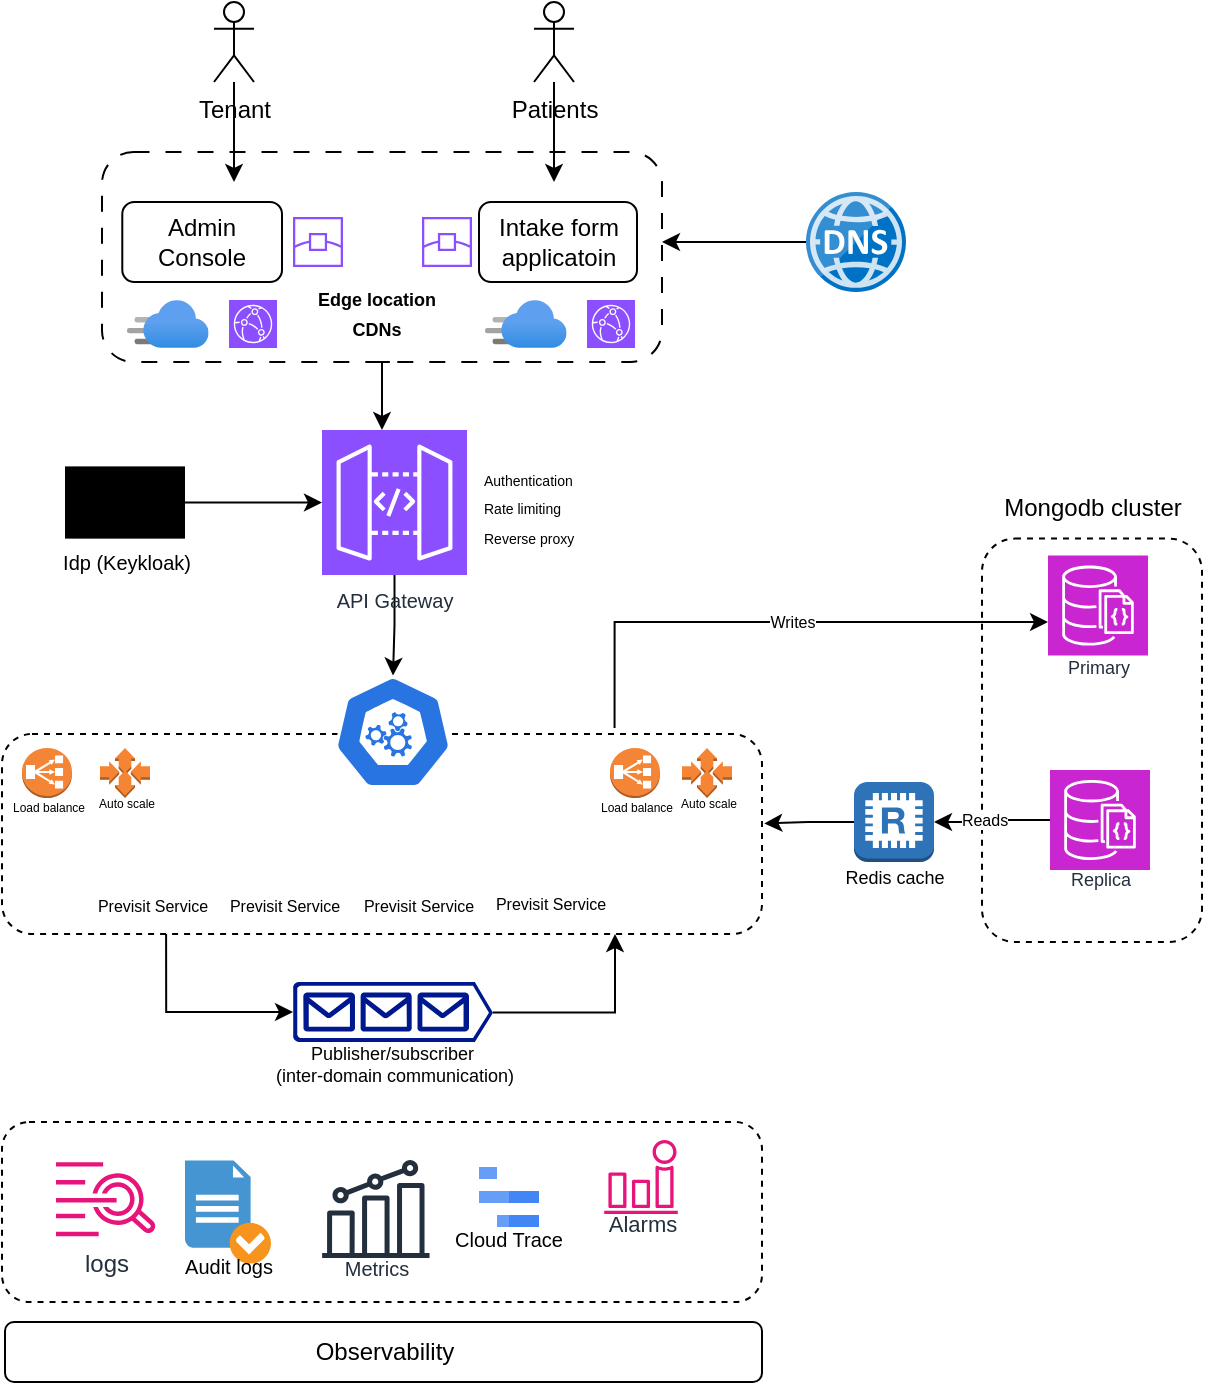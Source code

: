 <mxfile version="26.2.14">
  <diagram name="Page-1" id="4xNdFWUYCOUEV-2DhdXp">
    <mxGraphModel dx="983" dy="552" grid="1" gridSize="10" guides="1" tooltips="1" connect="1" arrows="1" fold="1" page="1" pageScale="1" pageWidth="1200" pageHeight="1600" math="0" shadow="0">
      <root>
        <mxCell id="0" />
        <mxCell id="1" parent="0" />
        <mxCell id="sQwk3OUNblVCWxSX63vB-65" value="" style="rounded=1;whiteSpace=wrap;html=1;fillColor=none;dashed=1;" vertex="1" parent="1">
          <mxGeometry x="880" y="378.31" width="110" height="201.69" as="geometry" />
        </mxCell>
        <mxCell id="sQwk3OUNblVCWxSX63vB-28" value="" style="rounded=1;whiteSpace=wrap;html=1;dashed=1;dashPattern=8 8;fillColor=none;" vertex="1" parent="1">
          <mxGeometry x="440" y="185" width="280" height="105" as="geometry" />
        </mxCell>
        <mxCell id="sQwk3OUNblVCWxSX63vB-4" value="" style="edgeStyle=orthogonalEdgeStyle;rounded=0;orthogonalLoop=1;jettySize=auto;html=1;" edge="1" parent="1" source="sQwk3OUNblVCWxSX63vB-1">
          <mxGeometry relative="1" as="geometry">
            <mxPoint x="506" y="200.0" as="targetPoint" />
          </mxGeometry>
        </mxCell>
        <mxCell id="sQwk3OUNblVCWxSX63vB-1" value="Tenant" style="shape=umlActor;verticalLabelPosition=bottom;verticalAlign=top;html=1;outlineConnect=0;" vertex="1" parent="1">
          <mxGeometry x="496" y="110" width="20" height="40" as="geometry" />
        </mxCell>
        <mxCell id="sQwk3OUNblVCWxSX63vB-11" value="" style="edgeStyle=orthogonalEdgeStyle;rounded=0;orthogonalLoop=1;jettySize=auto;html=1;" edge="1" parent="1" source="sQwk3OUNblVCWxSX63vB-10">
          <mxGeometry relative="1" as="geometry">
            <mxPoint x="670" y="170" as="sourcePoint" />
            <mxPoint x="666.0" y="200.0" as="targetPoint" />
          </mxGeometry>
        </mxCell>
        <mxCell id="sQwk3OUNblVCWxSX63vB-10" value="Patients" style="shape=umlActor;verticalLabelPosition=bottom;verticalAlign=top;html=1;outlineConnect=0;" vertex="1" parent="1">
          <mxGeometry x="656" y="110" width="20" height="40" as="geometry" />
        </mxCell>
        <mxCell id="sQwk3OUNblVCWxSX63vB-13" value="" style="edgeStyle=orthogonalEdgeStyle;rounded=0;orthogonalLoop=1;jettySize=auto;html=1;" edge="1" parent="1" source="sQwk3OUNblVCWxSX63vB-12">
          <mxGeometry relative="1" as="geometry">
            <mxPoint x="720.0" y="230.0" as="targetPoint" />
          </mxGeometry>
        </mxCell>
        <mxCell id="sQwk3OUNblVCWxSX63vB-12" value="" style="image;sketch=0;aspect=fixed;html=1;points=[];align=center;fontSize=12;image=img/lib/mscae/DNS.svg;" vertex="1" parent="1">
          <mxGeometry x="792" y="205" width="50" height="50" as="geometry" />
        </mxCell>
        <mxCell id="sQwk3OUNblVCWxSX63vB-18" value="Admin&lt;div&gt;Console&lt;/div&gt;" style="rounded=1;whiteSpace=wrap;html=1;" vertex="1" parent="1">
          <mxGeometry x="450.15" y="210" width="79.85" height="40" as="geometry" />
        </mxCell>
        <mxCell id="sQwk3OUNblVCWxSX63vB-14" value="" style="image;aspect=fixed;html=1;points=[];align=center;fontSize=12;image=img/lib/azure2/networking/CDN_Profiles.svg;" vertex="1" parent="1">
          <mxGeometry x="452.5" y="259" width="40.8" height="24" as="geometry" />
        </mxCell>
        <mxCell id="sQwk3OUNblVCWxSX63vB-32" value="" style="edgeStyle=orthogonalEdgeStyle;rounded=0;orthogonalLoop=1;jettySize=auto;html=1;" edge="1" parent="1" source="sQwk3OUNblVCWxSX63vB-16" target="sQwk3OUNblVCWxSX63vB-31">
          <mxGeometry relative="1" as="geometry" />
        </mxCell>
        <mxCell id="sQwk3OUNblVCWxSX63vB-16" value="API Gateway" style="sketch=0;points=[[0,0,0],[0.25,0,0],[0.5,0,0],[0.75,0,0],[1,0,0],[0,1,0],[0.25,1,0],[0.5,1,0],[0.75,1,0],[1,1,0],[0,0.25,0],[0,0.5,0],[0,0.75,0],[1,0.25,0],[1,0.5,0],[1,0.75,0]];outlineConnect=0;fontColor=#232F3E;fillColor=#8C4FFF;strokeColor=#ffffff;dashed=0;verticalLabelPosition=bottom;verticalAlign=top;align=center;html=1;fontSize=10;fontStyle=0;aspect=fixed;shape=mxgraph.aws4.resourceIcon;resIcon=mxgraph.aws4.api_gateway;" vertex="1" parent="1">
          <mxGeometry x="550" y="324" width="72.5" height="72.5" as="geometry" />
        </mxCell>
        <mxCell id="sQwk3OUNblVCWxSX63vB-19" value="Intake form&lt;div&gt;applicatoin&lt;/div&gt;" style="rounded=1;whiteSpace=wrap;html=1;" vertex="1" parent="1">
          <mxGeometry x="628.5" y="210" width="79" height="40" as="geometry" />
        </mxCell>
        <mxCell id="sQwk3OUNblVCWxSX63vB-24" value="" style="edgeStyle=orthogonalEdgeStyle;rounded=0;orthogonalLoop=1;jettySize=auto;html=1;" edge="1" parent="1" source="sQwk3OUNblVCWxSX63vB-17" target="sQwk3OUNblVCWxSX63vB-16">
          <mxGeometry relative="1" as="geometry" />
        </mxCell>
        <mxCell id="sQwk3OUNblVCWxSX63vB-17" value="Idp (Keykloak)" style="sketch=0;verticalLabelPosition=bottom;sketch=0;aspect=fixed;html=1;verticalAlign=top;strokeColor=none;fillColor=#000000;align=center;outlineConnect=0;pointerEvents=1;shape=mxgraph.citrix2.citrix_federated_authentication_service2;fontSize=10;" vertex="1" parent="1">
          <mxGeometry x="421.5" y="342.2" width="60" height="36.11" as="geometry" />
        </mxCell>
        <mxCell id="sQwk3OUNblVCWxSX63vB-20" value="" style="sketch=0;points=[[0,0,0],[0.25,0,0],[0.5,0,0],[0.75,0,0],[1,0,0],[0,1,0],[0.25,1,0],[0.5,1,0],[0.75,1,0],[1,1,0],[0,0.25,0],[0,0.5,0],[0,0.75,0],[1,0.25,0],[1,0.5,0],[1,0.75,0]];outlineConnect=0;fontColor=#232F3E;fillColor=#8C4FFF;strokeColor=#ffffff;dashed=0;verticalLabelPosition=bottom;verticalAlign=top;align=center;html=1;fontSize=12;fontStyle=0;aspect=fixed;shape=mxgraph.aws4.resourceIcon;resIcon=mxgraph.aws4.cloudfront;" vertex="1" parent="1">
          <mxGeometry x="503.5" y="259" width="24" height="24" as="geometry" />
        </mxCell>
        <mxCell id="sQwk3OUNblVCWxSX63vB-22" value="" style="image;aspect=fixed;html=1;points=[];align=center;fontSize=12;image=img/lib/azure2/networking/CDN_Profiles.svg;" vertex="1" parent="1">
          <mxGeometry x="631.5" y="259" width="40.8" height="24" as="geometry" />
        </mxCell>
        <mxCell id="sQwk3OUNblVCWxSX63vB-23" value="" style="sketch=0;points=[[0,0,0],[0.25,0,0],[0.5,0,0],[0.75,0,0],[1,0,0],[0,1,0],[0.25,1,0],[0.5,1,0],[0.75,1,0],[1,1,0],[0,0.25,0],[0,0.5,0],[0,0.75,0],[1,0.25,0],[1,0.5,0],[1,0.75,0]];outlineConnect=0;fontColor=#232F3E;fillColor=#8C4FFF;strokeColor=#ffffff;dashed=0;verticalLabelPosition=bottom;verticalAlign=top;align=center;html=1;fontSize=12;fontStyle=0;aspect=fixed;shape=mxgraph.aws4.resourceIcon;resIcon=mxgraph.aws4.cloudfront;" vertex="1" parent="1">
          <mxGeometry x="682.5" y="259" width="24" height="24" as="geometry" />
        </mxCell>
        <mxCell id="sQwk3OUNblVCWxSX63vB-29" value="" style="edgeStyle=orthogonalEdgeStyle;rounded=0;orthogonalLoop=1;jettySize=auto;html=1;exitX=0.514;exitY=1;exitDx=0;exitDy=0;exitPerimeter=0;" edge="1" parent="1" source="sQwk3OUNblVCWxSX63vB-28" target="sQwk3OUNblVCWxSX63vB-16">
          <mxGeometry relative="1" as="geometry">
            <Array as="points">
              <mxPoint x="580" y="290" />
            </Array>
          </mxGeometry>
        </mxCell>
        <mxCell id="sQwk3OUNblVCWxSX63vB-30" value="&lt;font style=&quot;font-size: 7px;&quot;&gt;Authentication&lt;/font&gt;&lt;div&gt;&lt;font style=&quot;font-size: 7px;&quot;&gt;Rate limiting&lt;/font&gt;&lt;/div&gt;&lt;div&gt;&lt;font style=&quot;font-size: 7px;&quot;&gt;Reverse proxy&lt;/font&gt;&lt;/div&gt;" style="rounded=0;whiteSpace=wrap;html=1;align=left;fillColor=none;strokeWidth=0;strokeColor=#FFFFFF;" vertex="1" parent="1">
          <mxGeometry x="628.5" y="324" width="121.5" height="76" as="geometry" />
        </mxCell>
        <mxCell id="sQwk3OUNblVCWxSX63vB-49" value="" style="edgeStyle=orthogonalEdgeStyle;rounded=0;orthogonalLoop=1;jettySize=auto;html=1;entryX=1;entryY=0.51;entryDx=0;entryDy=0;entryPerimeter=0;exitX=1;exitY=0.51;exitDx=0;exitDy=0;exitPerimeter=0;" edge="1" parent="1" source="sQwk3OUNblVCWxSX63vB-45">
          <mxGeometry relative="1" as="geometry">
            <mxPoint x="682" y="615.011" as="sourcePoint" />
            <mxPoint x="696.5" y="576" as="targetPoint" />
            <Array as="points">
              <mxPoint x="697" y="615" />
            </Array>
          </mxGeometry>
        </mxCell>
        <mxCell id="sQwk3OUNblVCWxSX63vB-33" value="" style="rounded=1;whiteSpace=wrap;html=1;fillColor=none;dashed=1;" vertex="1" parent="1">
          <mxGeometry x="390" y="476" width="380" height="100" as="geometry" />
        </mxCell>
        <mxCell id="sQwk3OUNblVCWxSX63vB-31" value="" style="aspect=fixed;sketch=0;html=1;dashed=0;whitespace=wrap;verticalLabelPosition=bottom;verticalAlign=top;fillColor=#2875E2;strokeColor=#ffffff;points=[[0.005,0.63,0],[0.1,0.2,0],[0.9,0.2,0],[0.5,0,0],[0.995,0.63,0],[0.72,0.99,0],[0.5,1,0],[0.28,0.99,0]];shape=mxgraph.kubernetes.icon2;prIcon=api" vertex="1" parent="1">
          <mxGeometry x="556.13" y="446.8" width="58.75" height="56.4" as="geometry" />
        </mxCell>
        <mxCell id="sQwk3OUNblVCWxSX63vB-34" value="Previsit Service" style="shape=image;html=1;verticalAlign=top;verticalLabelPosition=bottom;labelBackgroundColor=#ffffff;imageAspect=0;aspect=fixed;image=https://cdn1.iconfinder.com/data/icons/unicons-line-vol-3/24/docker-128.png;fontSize=8;spacing=-4;" vertex="1" parent="1">
          <mxGeometry x="442" y="512" width="45" height="45" as="geometry" />
        </mxCell>
        <mxCell id="sQwk3OUNblVCWxSX63vB-37" value="Previsit Service" style="shape=image;html=1;verticalAlign=top;verticalLabelPosition=bottom;labelBackgroundColor=#ffffff;imageAspect=0;aspect=fixed;image=https://cdn1.iconfinder.com/data/icons/unicons-line-vol-3/24/docker-128.png;fontSize=8;spacing=-4;" vertex="1" parent="1">
          <mxGeometry x="508" y="512" width="45" height="45" as="geometry" />
        </mxCell>
        <mxCell id="sQwk3OUNblVCWxSX63vB-38" value="Previsit Service" style="shape=image;html=1;verticalAlign=top;verticalLabelPosition=bottom;labelBackgroundColor=#ffffff;imageAspect=0;aspect=fixed;image=https://cdn1.iconfinder.com/data/icons/unicons-line-vol-3/24/docker-128.png;fontSize=8;spacing=-4;" vertex="1" parent="1">
          <mxGeometry x="575" y="512" width="45" height="45" as="geometry" />
        </mxCell>
        <mxCell id="sQwk3OUNblVCWxSX63vB-39" value="Previsit Service" style="shape=image;html=1;verticalAlign=top;verticalLabelPosition=bottom;labelBackgroundColor=#ffffff;imageAspect=0;aspect=fixed;image=https://cdn1.iconfinder.com/data/icons/unicons-line-vol-3/24/docker-128.png;fontSize=8;spacing=-5;" vertex="1" parent="1">
          <mxGeometry x="641.5" y="512" width="45" height="45" as="geometry" />
        </mxCell>
        <mxCell id="sQwk3OUNblVCWxSX63vB-44" value="&lt;font style=&quot;font-size: 6px;&quot;&gt;Load balance&lt;/font&gt;" style="outlineConnect=0;dashed=0;verticalLabelPosition=bottom;verticalAlign=top;align=center;html=1;shape=mxgraph.aws3.classic_load_balancer;fillColor=#F58536;gradientColor=none;spacing=-9;" vertex="1" parent="1">
          <mxGeometry x="694" y="483" width="25" height="25" as="geometry" />
        </mxCell>
        <mxCell id="sQwk3OUNblVCWxSX63vB-45" value="&lt;font&gt;Publisher/subscriber&amp;nbsp;&lt;/font&gt;&lt;div&gt;&lt;font&gt;(inter-domain communication)&lt;/font&gt;&lt;/div&gt;" style="sketch=0;aspect=fixed;pointerEvents=1;shadow=0;dashed=0;html=1;strokeColor=none;labelPosition=center;verticalLabelPosition=bottom;verticalAlign=top;align=center;fillColor=#00188D;shape=mxgraph.azure.queue_generic;spacing=-4;fontSize=9;" vertex="1" parent="1">
          <mxGeometry x="535.5" y="600" width="100" height="30" as="geometry" />
        </mxCell>
        <mxCell id="sQwk3OUNblVCWxSX63vB-50" style="edgeStyle=orthogonalEdgeStyle;rounded=0;orthogonalLoop=1;jettySize=auto;html=1;exitX=0.25;exitY=1;exitDx=0;exitDy=0;entryX=0;entryY=0.5;entryDx=0;entryDy=0;entryPerimeter=0;" edge="1" parent="1" target="sQwk3OUNblVCWxSX63vB-45">
          <mxGeometry relative="1" as="geometry">
            <mxPoint x="472.05" y="576" as="sourcePoint" />
            <mxPoint x="535.5" y="615.93" as="targetPoint" />
            <Array as="points">
              <mxPoint x="472" y="615" />
            </Array>
          </mxGeometry>
        </mxCell>
        <mxCell id="sQwk3OUNblVCWxSX63vB-52" value="&lt;font style=&quot;font-size: 6px;&quot;&gt;Load balance&lt;/font&gt;" style="outlineConnect=0;dashed=0;verticalLabelPosition=bottom;verticalAlign=top;align=center;html=1;shape=mxgraph.aws3.classic_load_balancer;fillColor=#F58536;gradientColor=none;spacing=-9;" vertex="1" parent="1">
          <mxGeometry x="400" y="483" width="25" height="25" as="geometry" />
        </mxCell>
        <mxCell id="sQwk3OUNblVCWxSX63vB-54" value="" style="edgeStyle=orthogonalEdgeStyle;rounded=0;orthogonalLoop=1;jettySize=auto;html=1;exitX=0.806;exitY=-0.03;exitDx=0;exitDy=0;exitPerimeter=0;fontSize=9;" edge="1" parent="1" source="sQwk3OUNblVCWxSX63vB-33" target="sQwk3OUNblVCWxSX63vB-53">
          <mxGeometry relative="1" as="geometry">
            <Array as="points">
              <mxPoint x="696" y="420" />
            </Array>
          </mxGeometry>
        </mxCell>
        <mxCell id="sQwk3OUNblVCWxSX63vB-55" value="Writes" style="edgeLabel;html=1;align=center;verticalAlign=middle;resizable=0;points=[];fontSize=8;" vertex="1" connectable="0" parent="sQwk3OUNblVCWxSX63vB-54">
          <mxGeometry x="-0.18" relative="1" as="geometry">
            <mxPoint x="31" as="offset" />
          </mxGeometry>
        </mxCell>
        <mxCell id="sQwk3OUNblVCWxSX63vB-53" value="Primary" style="sketch=0;points=[[0,0,0],[0.25,0,0],[0.5,0,0],[0.75,0,0],[1,0,0],[0,1,0],[0.25,1,0],[0.5,1,0],[0.75,1,0],[1,1,0],[0,0.25,0],[0,0.5,0],[0,0.75,0],[1,0.25,0],[1,0.5,0],[1,0.75,0]];outlineConnect=0;fontColor=#232F3E;fillColor=#C925D1;strokeColor=#ffffff;dashed=0;verticalLabelPosition=bottom;verticalAlign=top;align=center;html=1;fontSize=9;fontStyle=0;aspect=fixed;shape=mxgraph.aws4.resourceIcon;resIcon=mxgraph.aws4.documentdb_with_mongodb_compatibility;spacing=-4;" vertex="1" parent="1">
          <mxGeometry x="913" y="386.8" width="50" height="50" as="geometry" />
        </mxCell>
        <mxCell id="sQwk3OUNblVCWxSX63vB-60" value="" style="edgeStyle=orthogonalEdgeStyle;rounded=0;orthogonalLoop=1;jettySize=auto;html=1;" edge="1" parent="1" source="sQwk3OUNblVCWxSX63vB-56" target="sQwk3OUNblVCWxSX63vB-59">
          <mxGeometry relative="1" as="geometry" />
        </mxCell>
        <mxCell id="sQwk3OUNblVCWxSX63vB-84" value="reads" style="edgeLabel;html=1;align=center;verticalAlign=middle;resizable=0;points=[];fontSize=7;fontColor=none;noLabel=1;" vertex="1" connectable="0" parent="sQwk3OUNblVCWxSX63vB-60">
          <mxGeometry x="-0.049" y="-1" relative="1" as="geometry">
            <mxPoint as="offset" />
          </mxGeometry>
        </mxCell>
        <mxCell id="sQwk3OUNblVCWxSX63vB-85" value="Reads" style="edgeLabel;html=1;align=center;verticalAlign=middle;resizable=0;points=[];fontSize=8;" vertex="1" connectable="0" parent="sQwk3OUNblVCWxSX63vB-60">
          <mxGeometry x="0.147" y="-1" relative="1" as="geometry">
            <mxPoint as="offset" />
          </mxGeometry>
        </mxCell>
        <mxCell id="sQwk3OUNblVCWxSX63vB-56" value="Replica" style="sketch=0;points=[[0,0,0],[0.25,0,0],[0.5,0,0],[0.75,0,0],[1,0,0],[0,1,0],[0.25,1,0],[0.5,1,0],[0.75,1,0],[1,1,0],[0,0.25,0],[0,0.5,0],[0,0.75,0],[1,0.25,0],[1,0.5,0],[1,0.75,0]];outlineConnect=0;fontColor=#232F3E;fillColor=#C925D1;strokeColor=#ffffff;dashed=0;verticalLabelPosition=bottom;verticalAlign=top;align=center;html=1;fontSize=9;fontStyle=0;aspect=fixed;shape=mxgraph.aws4.resourceIcon;resIcon=mxgraph.aws4.documentdb_with_mongodb_compatibility;spacing=-5;" vertex="1" parent="1">
          <mxGeometry x="914" y="494" width="50" height="50" as="geometry" />
        </mxCell>
        <mxCell id="sQwk3OUNblVCWxSX63vB-59" value="Redis cache" style="outlineConnect=0;dashed=0;verticalLabelPosition=bottom;verticalAlign=top;align=center;html=1;shape=mxgraph.aws3.redis;fillColor=#2E73B8;gradientColor=none;fontSize=9;spacing=-2;" vertex="1" parent="1">
          <mxGeometry x="816" y="500" width="40" height="40" as="geometry" />
        </mxCell>
        <mxCell id="sQwk3OUNblVCWxSX63vB-64" style="edgeStyle=orthogonalEdgeStyle;rounded=0;orthogonalLoop=1;jettySize=auto;html=1;entryX=1.003;entryY=0.447;entryDx=0;entryDy=0;entryPerimeter=0;" edge="1" parent="1" source="sQwk3OUNblVCWxSX63vB-59" target="sQwk3OUNblVCWxSX63vB-33">
          <mxGeometry relative="1" as="geometry" />
        </mxCell>
        <mxCell id="sQwk3OUNblVCWxSX63vB-66" value="Mongodb cluster" style="text;html=1;align=center;verticalAlign=middle;resizable=0;points=[];autosize=1;strokeColor=none;fillColor=none;" vertex="1" parent="1">
          <mxGeometry x="880" y="348.31" width="110" height="30" as="geometry" />
        </mxCell>
        <mxCell id="sQwk3OUNblVCWxSX63vB-67" value="" style="rounded=1;whiteSpace=wrap;html=1;fillColor=none;dashed=1;aspect=fixed;" vertex="1" parent="1">
          <mxGeometry x="390" y="670" width="380" height="90" as="geometry" />
        </mxCell>
        <mxCell id="sQwk3OUNblVCWxSX63vB-68" value="logs" style="sketch=0;outlineConnect=0;fontColor=#232F3E;gradientColor=none;fillColor=#E7157B;strokeColor=none;dashed=0;verticalLabelPosition=bottom;verticalAlign=top;align=center;html=1;fontSize=12;fontStyle=0;aspect=fixed;pointerEvents=1;shape=mxgraph.aws4.cloudwatch_logs;" vertex="1" parent="1">
          <mxGeometry x="417" y="690" width="50" height="37.18" as="geometry" />
        </mxCell>
        <mxCell id="sQwk3OUNblVCWxSX63vB-69" value="&lt;font&gt;Auto scale&lt;/font&gt;" style="outlineConnect=0;dashed=0;verticalLabelPosition=bottom;verticalAlign=top;align=center;html=1;shape=mxgraph.aws3.auto_scaling;fillColor=#F58534;gradientColor=none;spacing=-5;fontSize=6;" vertex="1" parent="1">
          <mxGeometry x="439" y="483" width="25" height="25" as="geometry" />
        </mxCell>
        <mxCell id="sQwk3OUNblVCWxSX63vB-71" value="&lt;font&gt;Auto scale&lt;/font&gt;" style="outlineConnect=0;dashed=0;verticalLabelPosition=bottom;verticalAlign=top;align=center;html=1;shape=mxgraph.aws3.auto_scaling;fillColor=#F58534;gradientColor=none;spacing=-5;fontSize=6;" vertex="1" parent="1">
          <mxGeometry x="730" y="483" width="25" height="25" as="geometry" />
        </mxCell>
        <mxCell id="sQwk3OUNblVCWxSX63vB-73" value="Audit logs" style="shadow=0;dashed=0;html=1;strokeColor=none;fillColor=#4495D1;labelPosition=center;verticalLabelPosition=bottom;verticalAlign=top;align=center;outlineConnect=0;shape=mxgraph.veeam.checked_doc;fontSize=10;spacing=-9;aspect=fixed;" vertex="1" parent="1">
          <mxGeometry x="481.5" y="689.2" width="43" height="51.6" as="geometry" />
        </mxCell>
        <mxCell id="sQwk3OUNblVCWxSX63vB-74" value="Metrics" style="sketch=0;outlineConnect=0;fontColor=#232F3E;gradientColor=none;fillColor=#232F3D;strokeColor=none;dashed=0;verticalLabelPosition=bottom;verticalAlign=top;align=center;html=1;fontSize=10;fontStyle=0;pointerEvents=1;shape=mxgraph.aws4.metrics;aspect=fixed;spacing=-5;" vertex="1" parent="1">
          <mxGeometry x="550" y="689" width="53.82" height="49" as="geometry" />
        </mxCell>
        <mxCell id="sQwk3OUNblVCWxSX63vB-77" value="Cloud Trace" style="sketch=0;verticalAlign=top;labelPosition=center;verticalLabelPosition=bottom;align=center;spacingTop=-6;fontSize=10;fontStyle=0;fontColor=default;shape=image;aspect=fixed;imageAspect=0;image=data:image/svg+xml,PHN2ZyB4bWxucz0iaHR0cDovL3d3dy53My5vcmcvMjAwMC9zdmciIHhtbG5zOnY9Imh0dHBzOi8vdmVjdGEuaW8vbmFubyIgd2lkdGg9IjIwIiBoZWlnaHQ9IjIwIiB2aWV3Qm94PSIwIDAgMjAgMjAiPiYjeGE7CTxzdHlsZSB0eXBlPSJ0ZXh0L2NzcyI+JiN4YTsJLnN0MHtmaWxsOiM0Mjg1ZjQ7fSYjeGE7CS5zdDF7ZmlsbDojNjY5ZGY2O30mI3hhOwk8L3N0eWxlPiYjeGE7CTxwYXRoIGNsYXNzPSJzdDAiIGQ9Ik0yMCA4SDEwdjRoMTB6bTAgOEgxMHY0aDEweiIgZmlsbD0iIzQyODVmNCIvPiYjeGE7CTxwYXRoIGNsYXNzPSJzdDEiIGQ9Ik0xMCAxNkg2djRoNHpNMCAwaDZ2NEgwem0wIDhoMTB2NEgweiIgZmlsbD0iIzY2OWRmNiIvPiYjeGE7PC9zdmc+;textShadow=0;" vertex="1" parent="1">
          <mxGeometry x="628.5" y="692.5" width="30" height="30" as="geometry" />
        </mxCell>
        <mxCell id="sQwk3OUNblVCWxSX63vB-78" value="Alarms" style="sketch=0;outlineConnect=0;fontColor=#232F3E;gradientColor=none;fillColor=#E7157B;strokeColor=none;dashed=0;verticalLabelPosition=bottom;verticalAlign=top;align=center;html=1;fontSize=11;fontStyle=0;aspect=fixed;pointerEvents=1;shape=mxgraph.aws4.alarm;spacing=-6;" vertex="1" parent="1">
          <mxGeometry x="691" y="679" width="37" height="37" as="geometry" />
        </mxCell>
        <mxCell id="sQwk3OUNblVCWxSX63vB-79" value="Observability" style="rounded=1;whiteSpace=wrap;html=1;" vertex="1" parent="1">
          <mxGeometry x="391.5" y="770" width="378.5" height="30" as="geometry" />
        </mxCell>
        <mxCell id="sQwk3OUNblVCWxSX63vB-80" value="" style="sketch=0;outlineConnect=0;fontColor=#232F3E;gradientColor=none;fillColor=#8C4FFF;strokeColor=none;dashed=0;verticalLabelPosition=bottom;verticalAlign=top;align=center;html=1;fontSize=12;fontStyle=0;aspect=fixed;pointerEvents=1;shape=mxgraph.aws4.edge_location;" vertex="1" parent="1">
          <mxGeometry x="535.5" y="217.5" width="25" height="25" as="geometry" />
        </mxCell>
        <mxCell id="sQwk3OUNblVCWxSX63vB-82" value="" style="sketch=0;outlineConnect=0;fontColor=#232F3E;gradientColor=none;fillColor=#8C4FFF;strokeColor=none;dashed=0;verticalLabelPosition=bottom;verticalAlign=top;align=center;html=1;fontSize=12;fontStyle=0;aspect=fixed;pointerEvents=1;shape=mxgraph.aws4.edge_location;" vertex="1" parent="1">
          <mxGeometry x="600" y="217.5" width="25" height="25" as="geometry" />
        </mxCell>
        <mxCell id="sQwk3OUNblVCWxSX63vB-83" value="&lt;font style=&quot;font-size: 9px;&quot;&gt;Edge location&lt;/font&gt;&lt;div&gt;&lt;font style=&quot;font-size: 9px;&quot;&gt;CDNs&lt;/font&gt;&lt;/div&gt;" style="rounded=0;whiteSpace=wrap;html=1;fillColor=none;opacity=0;fontStyle=1" vertex="1" parent="1">
          <mxGeometry x="540.38" y="250" width="74.5" height="30" as="geometry" />
        </mxCell>
      </root>
    </mxGraphModel>
  </diagram>
</mxfile>
